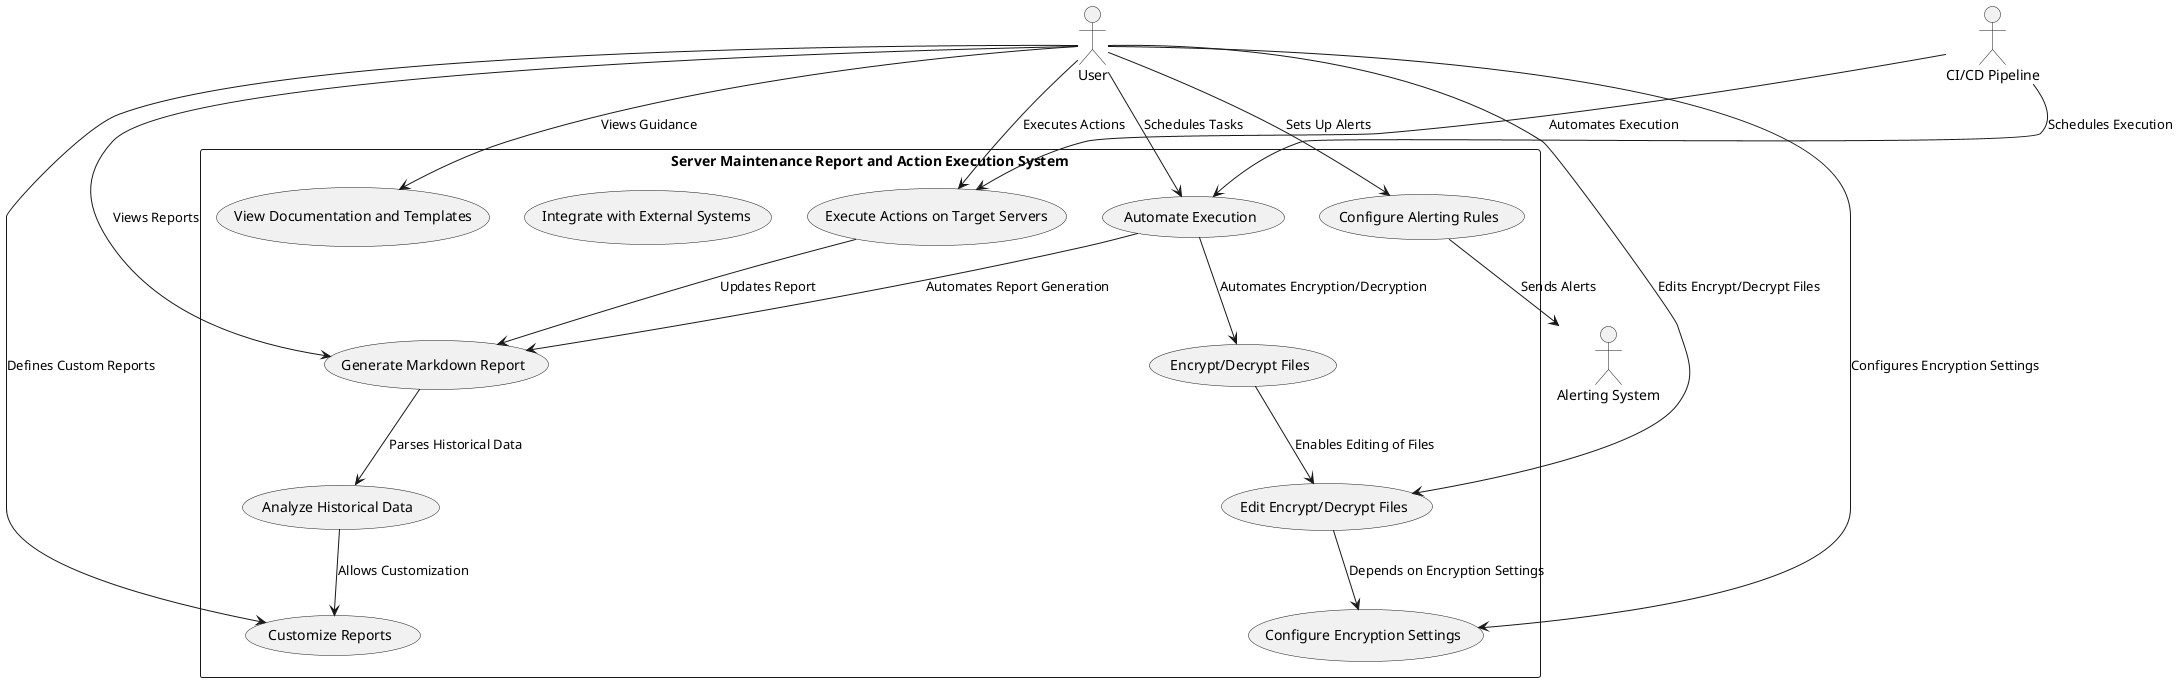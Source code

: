 @startuml

actor "User" as user
actor "CI/CD Pipeline" as cicd
actor "Alerting System" as alerting

rectangle "Server Maintenance Report and Action Execution System" {
    usecase "Execute Actions on Target Servers" as UC1
    usecase "Generate Markdown Report" as UC2
    usecase "Analyze Historical Data" as UC3
    usecase "Customize Reports" as UC4
    usecase "Configure Alerting Rules" as UC5
    usecase "Automate Execution" as UC6
    usecase "Encrypt/Decrypt Files" as UC7
    usecase "Edit Encrypt/Decrypt Files" as UC9
    usecase "Integrate with External Systems" as UC8
    usecase "Configure Encryption Settings" as UC10
    usecase "View Documentation and Templates" as UC11
}

user --> UC1 : Executes Actions
user --> UC2 : Views Reports
user --> UC4 : Defines Custom Reports
user --> UC5 : Sets Up Alerts
user --> UC6 : Schedules Tasks
user --> UC9 : Edits Encrypt/Decrypt Files
user --> UC10 : Configures Encryption Settings
user --> UC11 : Views Guidance

UC1 --> UC2 : Updates Report
UC2 --> UC3 : Parses Historical Data
UC3 --> UC4 : Allows Customization
UC5 --> alerting : Sends Alerts
UC6 --> UC7 : Automates Encryption/Decryption
UC6 --> UC2 : Automates Report Generation
UC7 --> UC9 : Enables Editing of Files
UC9 --> UC10 : Depends on Encryption Settings

cicd --> UC1 : Automates Execution
cicd --> UC6 : Schedules Execution

@enduml
